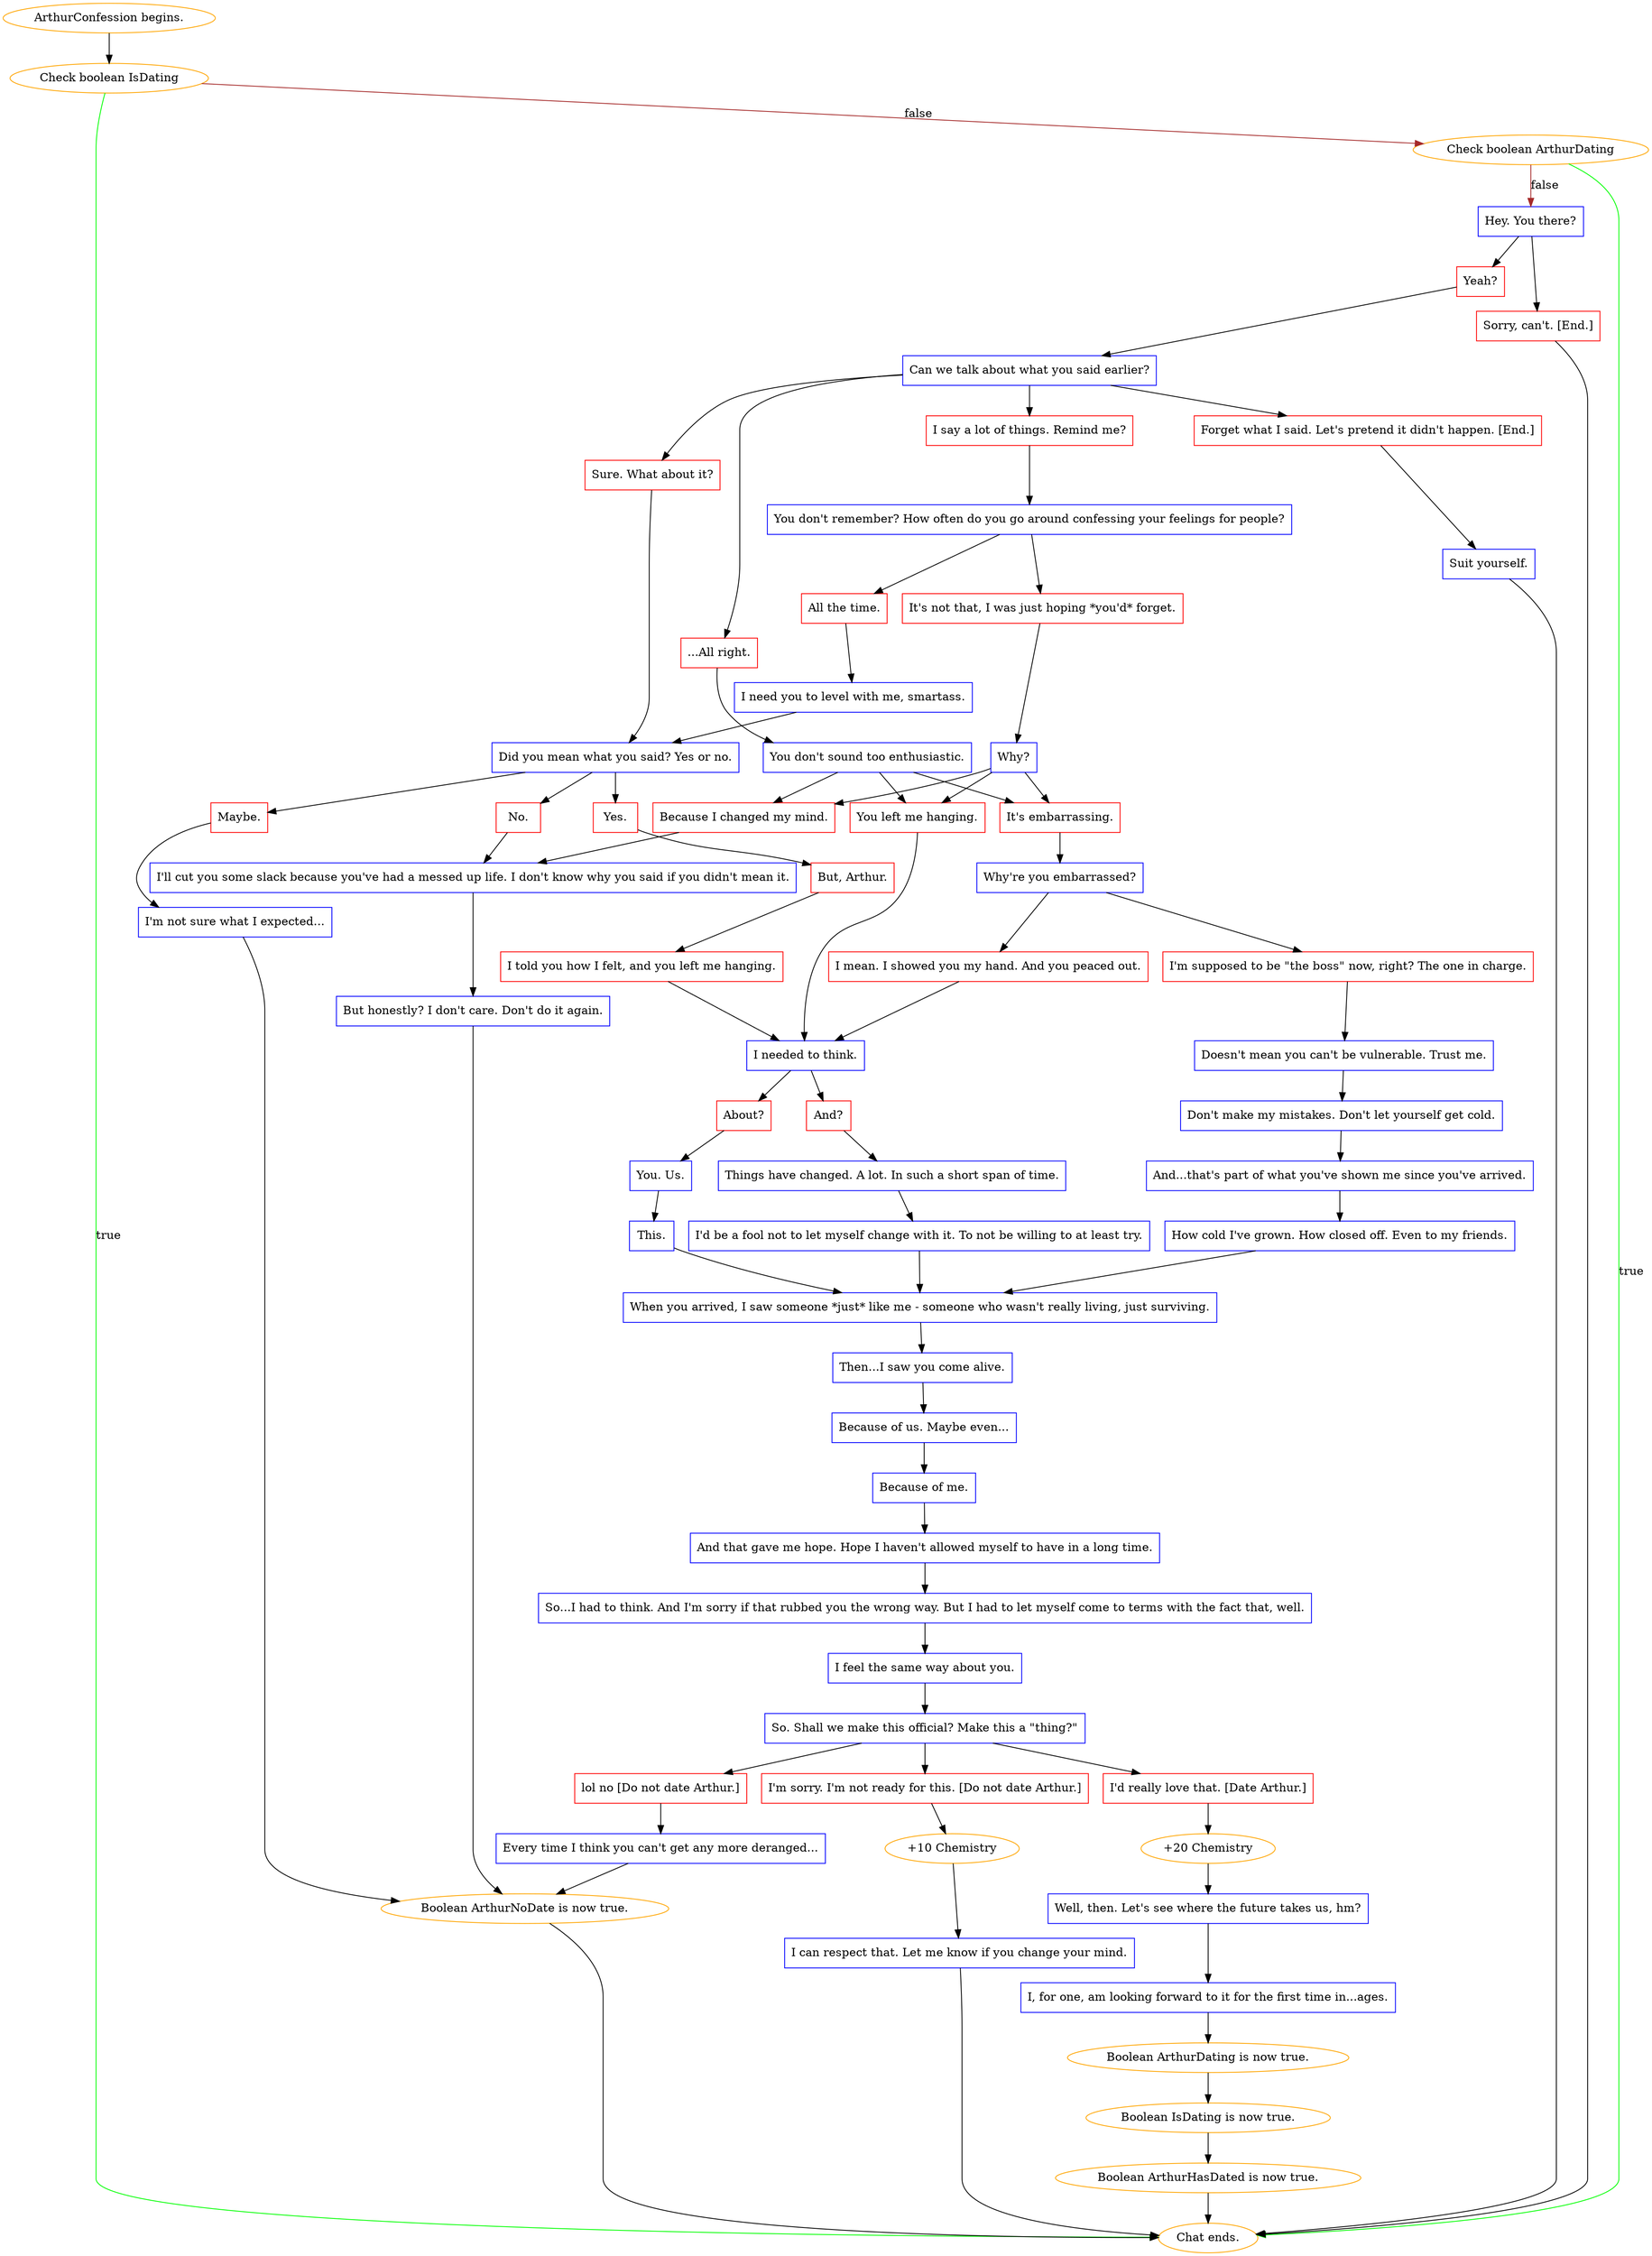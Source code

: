 digraph {
	"ArthurConfession begins." [color=orange];
		"ArthurConfession begins." -> j3952146541;
	j3952146541 [label="Check boolean IsDating",color=orange];
		j3952146541 -> "Chat ends." [label=true,color=green];
		j3952146541 -> j1773280389 [label=false,color=brown];
	"Chat ends." [color=orange];
	j1773280389 [label="Check boolean ArthurDating",color=orange];
		j1773280389 -> "Chat ends." [label=true,color=green];
		j1773280389 -> j3854488144 [label=false,color=brown];
	j3854488144 [label="Hey. You there?",shape=box,color=blue];
		j3854488144 -> j2299403004;
		j3854488144 -> j2094596456;
	j2299403004 [label="Yeah?",shape=box,color=red];
		j2299403004 -> j439408731;
	j2094596456 [label="Sorry, can't. [End.]",shape=box,color=red];
		j2094596456 -> "Chat ends.";
	j439408731 [label="Can we talk about what you said earlier?",shape=box,color=blue];
		j439408731 -> j522744495;
		j439408731 -> j411203391;
		j439408731 -> j3797749108;
		j439408731 -> j788222896;
	j522744495 [label="...All right.",shape=box,color=red];
		j522744495 -> j958269624;
	j411203391 [label="I say a lot of things. Remind me?",shape=box,color=red];
		j411203391 -> j3548712521;
	j3797749108 [label="Sure. What about it?",shape=box,color=red];
		j3797749108 -> j2712245876;
	j788222896 [label="Forget what I said. Let's pretend it didn't happen. [End.]",shape=box,color=red];
		j788222896 -> j3032033183;
	j958269624 [label="You don't sound too enthusiastic.",shape=box,color=blue];
		j958269624 -> j2053738474;
		j958269624 -> j718804772;
		j958269624 -> j2122291563;
	j3548712521 [label="You don't remember? How often do you go around confessing your feelings for people?",shape=box,color=blue];
		j3548712521 -> j3731900358;
		j3548712521 -> j1728840354;
	j2712245876 [label="Did you mean what you said? Yes or no.",shape=box,color=blue];
		j2712245876 -> j1732437754;
		j2712245876 -> j279603242;
		j2712245876 -> j29613159;
	j3032033183 [label="Suit yourself.",shape=box,color=blue];
		j3032033183 -> "Chat ends.";
	j2053738474 [label="Because I changed my mind.",shape=box,color=red];
		j2053738474 -> j1792064408;
	j718804772 [label="You left me hanging.",shape=box,color=red];
		j718804772 -> j2095872124;
	j2122291563 [label="It's embarrassing.",shape=box,color=red];
		j2122291563 -> j890402274;
	j3731900358 [label="It's not that, I was just hoping *you'd* forget.",shape=box,color=red];
		j3731900358 -> j2229478288;
	j1728840354 [label="All the time.",shape=box,color=red];
		j1728840354 -> j2545812536;
	j1732437754 [label="Yes.",shape=box,color=red];
		j1732437754 -> j2605094168;
	j279603242 [label="No.",shape=box,color=red];
		j279603242 -> j1792064408;
	j29613159 [label="Maybe.",shape=box,color=red];
		j29613159 -> j1294988390;
	j1792064408 [label="I'll cut you some slack because you've had a messed up life. I don't know why you said if you didn't mean it.",shape=box,color=blue];
		j1792064408 -> j2003522008;
	j2095872124 [label="I needed to think.",shape=box,color=blue];
		j2095872124 -> j2050552436;
		j2095872124 -> j820267893;
	j890402274 [label="Why're you embarrassed?",shape=box,color=blue];
		j890402274 -> j1129041723;
		j890402274 -> j945825335;
	j2229478288 [label="Why?",shape=box,color=blue];
		j2229478288 -> j2053738474;
		j2229478288 -> j718804772;
		j2229478288 -> j2122291563;
	j2545812536 [label="I need you to level with me, smartass.",shape=box,color=blue];
		j2545812536 -> j2712245876;
	j2605094168 [label="But, Arthur.",shape=box,color=red];
		j2605094168 -> j1454109154;
	j1294988390 [label="I'm not sure what I expected...",shape=box,color=blue];
		j1294988390 -> j2533691464;
	j2003522008 [label="But honestly? I don't care. Don't do it again.",shape=box,color=blue];
		j2003522008 -> j2533691464;
	j2050552436 [label="About?",shape=box,color=red];
		j2050552436 -> j1106636377;
	j820267893 [label="And?",shape=box,color=red];
		j820267893 -> j1392569353;
	j1129041723 [label="I'm supposed to be \"the boss\" now, right? The one in charge.",shape=box,color=red];
		j1129041723 -> j2081004139;
	j945825335 [label="I mean. I showed you my hand. And you peaced out.",shape=box,color=red];
		j945825335 -> j2095872124;
	j1454109154 [label="I told you how I felt, and you left me hanging.",shape=box,color=red];
		j1454109154 -> j2095872124;
	j2533691464 [label="Boolean ArthurNoDate is now true.",color=orange];
		j2533691464 -> "Chat ends.";
	j1106636377 [label="You. Us.",shape=box,color=blue];
		j1106636377 -> j2944149286;
	j1392569353 [label="Things have changed. A lot. In such a short span of time.",shape=box,color=blue];
		j1392569353 -> j2706203397;
	j2081004139 [label="Doesn't mean you can't be vulnerable. Trust me.",shape=box,color=blue];
		j2081004139 -> j3693217456;
	j2944149286 [label="This.",shape=box,color=blue];
		j2944149286 -> j1527070551;
	j2706203397 [label="I'd be a fool not to let myself change with it. To not be willing to at least try.",shape=box,color=blue];
		j2706203397 -> j1527070551;
	j3693217456 [label="Don't make my mistakes. Don't let yourself get cold.",shape=box,color=blue];
		j3693217456 -> j89335658;
	j1527070551 [label="When you arrived, I saw someone *just* like me - someone who wasn't really living, just surviving.",shape=box,color=blue];
		j1527070551 -> j2643255891;
	j89335658 [label="And...that's part of what you've shown me since you've arrived.",shape=box,color=blue];
		j89335658 -> j2695388229;
	j2643255891 [label="Then...I saw you come alive.",shape=box,color=blue];
		j2643255891 -> j2003361445;
	j2695388229 [label="How cold I've grown. How closed off. Even to my friends.",shape=box,color=blue];
		j2695388229 -> j1527070551;
	j2003361445 [label="Because of us. Maybe even...",shape=box,color=blue];
		j2003361445 -> j2882648949;
	j2882648949 [label="Because of me.",shape=box,color=blue];
		j2882648949 -> j3054067786;
	j3054067786 [label="And that gave me hope. Hope I haven't allowed myself to have in a long time.",shape=box,color=blue];
		j3054067786 -> j3290807082;
	j3290807082 [label="So...I had to think. And I'm sorry if that rubbed you the wrong way. But I had to let myself come to terms with the fact that, well.",shape=box,color=blue];
		j3290807082 -> j3715210344;
	j3715210344 [label="I feel the same way about you.",shape=box,color=blue];
		j3715210344 -> j1143703203;
	j1143703203 [label="So. Shall we make this official? Make this a \"thing?\"",shape=box,color=blue];
		j1143703203 -> j1469068587;
		j1143703203 -> j3774430668;
		j1143703203 -> j404990493;
	j1469068587 [label="I'd really love that. [Date Arthur.]",shape=box,color=red];
		j1469068587 -> j2849797840;
	j3774430668 [label="I'm sorry. I'm not ready for this. [Do not date Arthur.]",shape=box,color=red];
		j3774430668 -> j1467596174;
	j404990493 [label="lol no [Do not date Arthur.]",shape=box,color=red];
		j404990493 -> j2827681664;
	j2849797840 [label="+20 Chemistry",color=orange];
		j2849797840 -> j4111275920;
	j1467596174 [label="+10 Chemistry",color=orange];
		j1467596174 -> j2687543056;
	j2827681664 [label="Every time I think you can't get any more deranged...",shape=box,color=blue];
		j2827681664 -> j2533691464;
	j4111275920 [label="Well, then. Let's see where the future takes us, hm?",shape=box,color=blue];
		j4111275920 -> j738302445;
	j2687543056 [label="I can respect that. Let me know if you change your mind.",shape=box,color=blue];
		j2687543056 -> "Chat ends.";
	j738302445 [label="I, for one, am looking forward to it for the first time in...ages.",shape=box,color=blue];
		j738302445 -> j3371696257;
	j3371696257 [label="Boolean ArthurDating is now true.",color=orange];
		j3371696257 -> j3139269659;
	j3139269659 [label="Boolean IsDating is now true.",color=orange];
		j3139269659 -> j3103123730;
	j3103123730 [label="Boolean ArthurHasDated is now true.",color=orange];
		j3103123730 -> "Chat ends.";
}